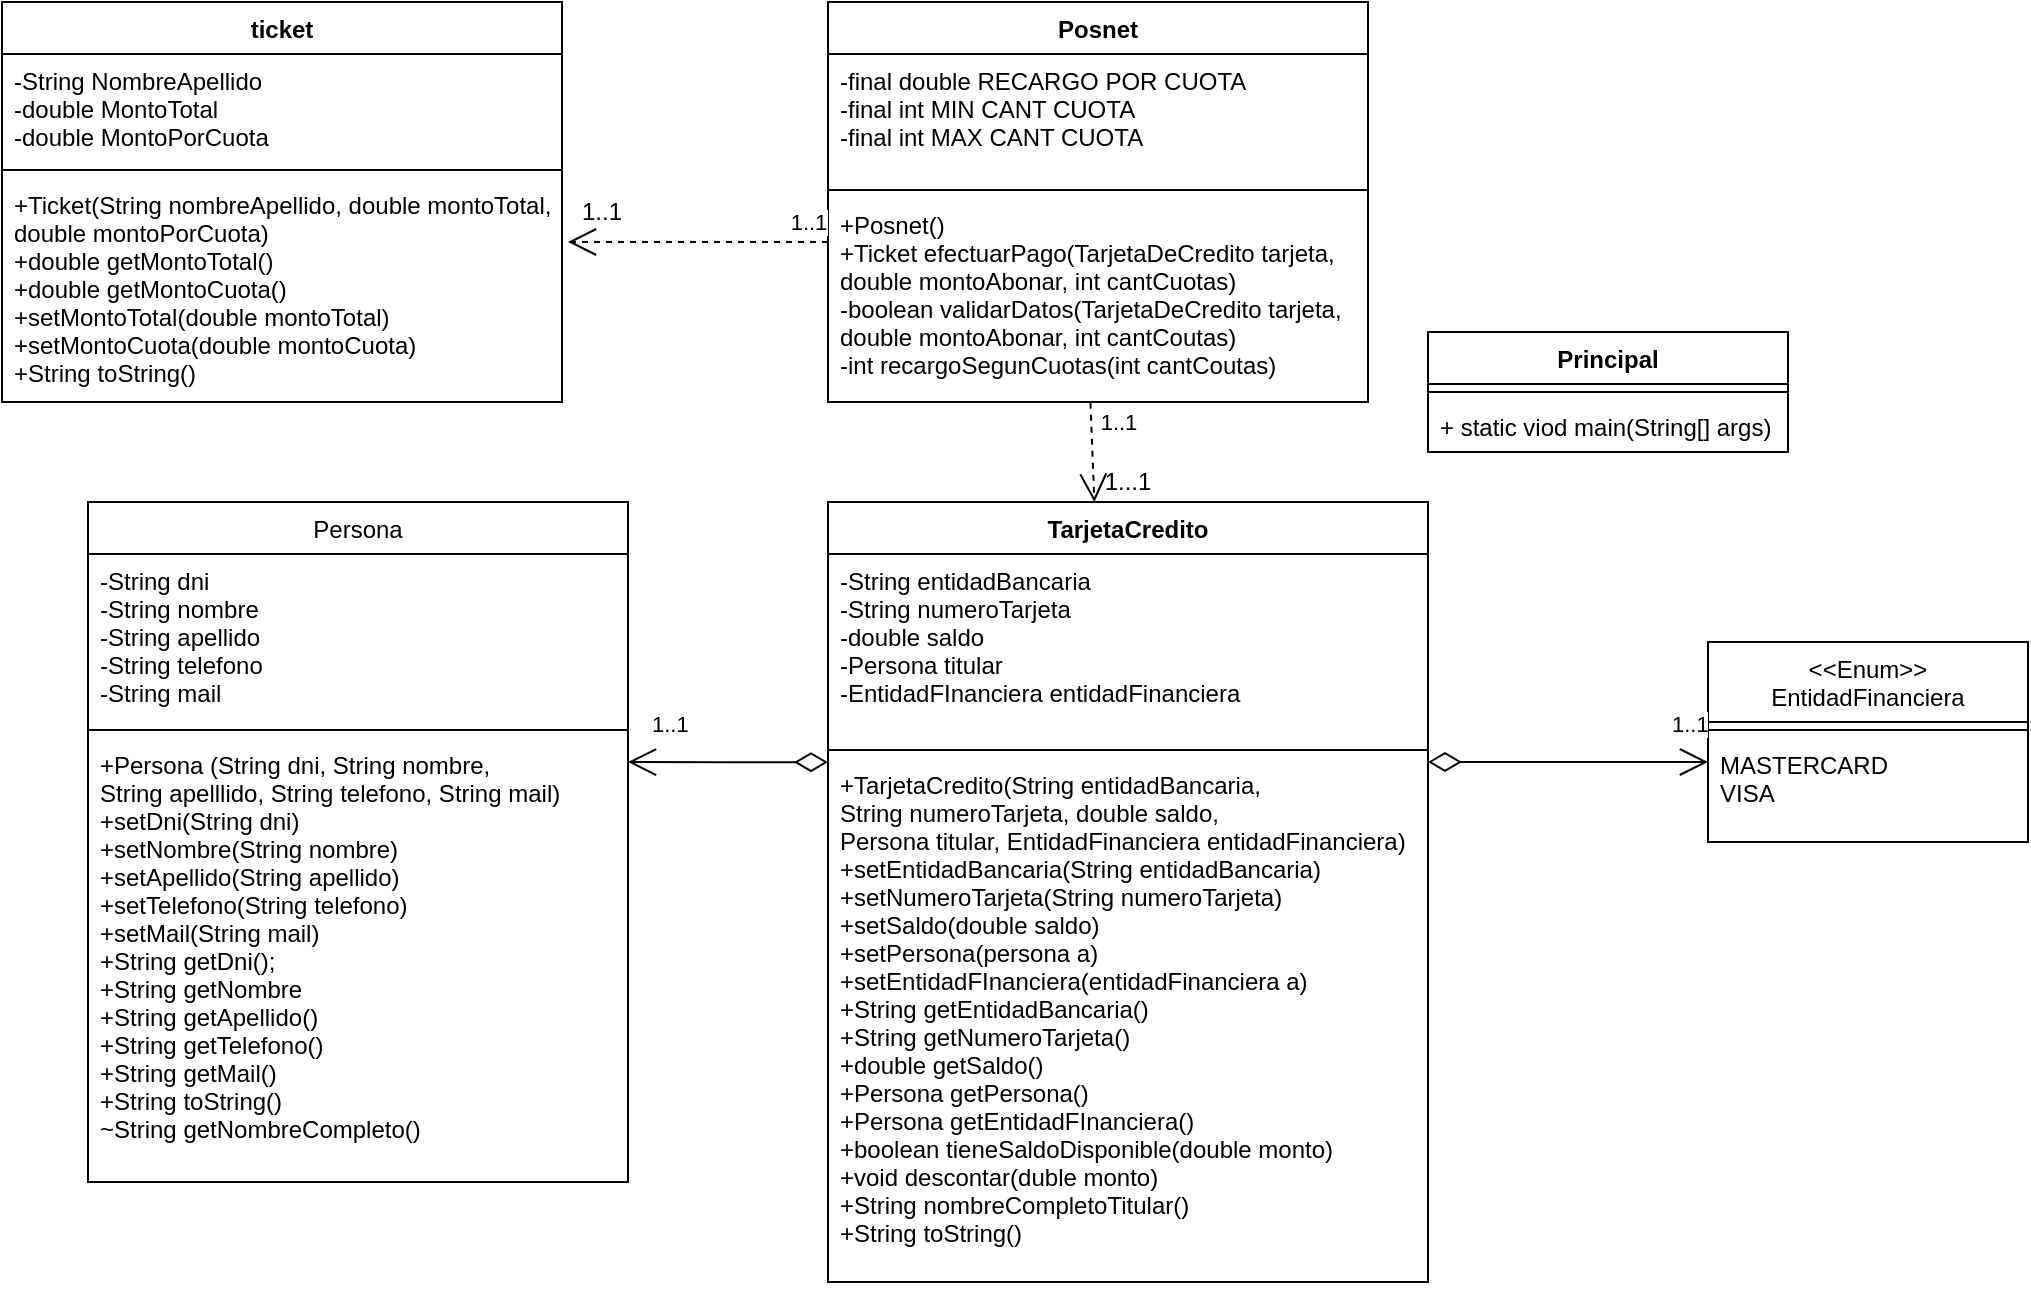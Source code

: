 <mxfile version="16.5.1" type="device"><diagram id="C5RBs43oDa-KdzZeNtuy" name="Page-1"><mxGraphModel dx="1812" dy="729" grid="1" gridSize="10" guides="1" tooltips="1" connect="1" arrows="1" fold="1" page="1" pageScale="1" pageWidth="827" pageHeight="1169" math="0" shadow="0"><root><mxCell id="WIyWlLk6GJQsqaUBKTNV-0"/><mxCell id="WIyWlLk6GJQsqaUBKTNV-1" parent="WIyWlLk6GJQsqaUBKTNV-0"/><mxCell id="zkfFHV4jXpPFQw0GAbJ--6" value="Persona" style="swimlane;fontStyle=0;align=center;verticalAlign=top;childLayout=stackLayout;horizontal=1;startSize=26;horizontalStack=0;resizeParent=1;resizeLast=0;collapsible=1;marginBottom=0;rounded=0;shadow=0;strokeWidth=1;" parent="WIyWlLk6GJQsqaUBKTNV-1" vertex="1"><mxGeometry x="-730" y="410" width="270" height="340" as="geometry"><mxRectangle x="130" y="380" width="160" height="26" as="alternateBounds"/></mxGeometry></mxCell><mxCell id="zkfFHV4jXpPFQw0GAbJ--7" value="-String dni&#10;-String nombre&#10;-String apellido&#10;-String telefono &#10;-String mail" style="text;align=left;verticalAlign=top;spacingLeft=4;spacingRight=4;overflow=hidden;rotatable=0;points=[[0,0.5],[1,0.5]];portConstraint=eastwest;" parent="zkfFHV4jXpPFQw0GAbJ--6" vertex="1"><mxGeometry y="26" width="270" height="84" as="geometry"/></mxCell><mxCell id="zkfFHV4jXpPFQw0GAbJ--9" value="" style="line;html=1;strokeWidth=1;align=left;verticalAlign=middle;spacingTop=-1;spacingLeft=3;spacingRight=3;rotatable=0;labelPosition=right;points=[];portConstraint=eastwest;" parent="zkfFHV4jXpPFQw0GAbJ--6" vertex="1"><mxGeometry y="110" width="270" height="8" as="geometry"/></mxCell><mxCell id="zkfFHV4jXpPFQw0GAbJ--11" value="+Persona (String dni, String nombre, &#10;String apelllido, String telefono, String mail)&#10;+setDni(String dni)&#10;+setNombre(String nombre)&#10;+setApellido(String apellido)&#10;+setTelefono(String telefono)&#10;+setMail(String mail)&#10;+String getDni();&#10;+String getNombre&#10;+String getApellido()&#10;+String getTelefono()&#10;+String getMail()&#10;+String toString()&#10;~String getNombreCompleto()" style="text;align=left;verticalAlign=top;spacingLeft=4;spacingRight=4;overflow=hidden;rotatable=0;points=[[0,0.5],[1,0.5]];portConstraint=eastwest;" parent="zkfFHV4jXpPFQw0GAbJ--6" vertex="1"><mxGeometry y="118" width="270" height="222" as="geometry"/></mxCell><mxCell id="zkfFHV4jXpPFQw0GAbJ--17" value="&lt;&lt;Enum&gt;&gt;&#10;EntidadFinanciera" style="swimlane;fontStyle=0;align=center;verticalAlign=top;childLayout=stackLayout;horizontal=1;startSize=40;horizontalStack=0;resizeParent=1;resizeLast=0;collapsible=1;marginBottom=0;rounded=0;shadow=0;strokeWidth=1;" parent="WIyWlLk6GJQsqaUBKTNV-1" vertex="1"><mxGeometry x="80" y="480" width="160" height="100" as="geometry"><mxRectangle x="550" y="140" width="160" height="26" as="alternateBounds"/></mxGeometry></mxCell><mxCell id="zkfFHV4jXpPFQw0GAbJ--23" value="" style="line;html=1;strokeWidth=1;align=left;verticalAlign=middle;spacingTop=-1;spacingLeft=3;spacingRight=3;rotatable=0;labelPosition=right;points=[];portConstraint=eastwest;" parent="zkfFHV4jXpPFQw0GAbJ--17" vertex="1"><mxGeometry y="40" width="160" height="8" as="geometry"/></mxCell><mxCell id="zkfFHV4jXpPFQw0GAbJ--24" value="MASTERCARD&#10;VISA" style="text;align=left;verticalAlign=top;spacingLeft=4;spacingRight=4;overflow=hidden;rotatable=0;points=[[0,0.5],[1,0.5]];portConstraint=eastwest;" parent="zkfFHV4jXpPFQw0GAbJ--17" vertex="1"><mxGeometry y="48" width="160" height="40" as="geometry"/></mxCell><mxCell id="S7YTrNPj8d0GGQSNzRYy-14" value="Posnet" style="swimlane;fontStyle=1;align=center;verticalAlign=top;childLayout=stackLayout;horizontal=1;startSize=26;horizontalStack=0;resizeParent=1;resizeParentMax=0;resizeLast=0;collapsible=1;marginBottom=0;" parent="WIyWlLk6GJQsqaUBKTNV-1" vertex="1"><mxGeometry x="-360" y="160" width="270" height="200" as="geometry"/></mxCell><mxCell id="S7YTrNPj8d0GGQSNzRYy-15" value="-final double RECARGO POR CUOTA&#10;-final int MIN CANT CUOTA&#10;-final int MAX CANT CUOTA" style="text;strokeColor=none;fillColor=none;align=left;verticalAlign=top;spacingLeft=4;spacingRight=4;overflow=hidden;rotatable=0;points=[[0,0.5],[1,0.5]];portConstraint=eastwest;" parent="S7YTrNPj8d0GGQSNzRYy-14" vertex="1"><mxGeometry y="26" width="270" height="64" as="geometry"/></mxCell><mxCell id="S7YTrNPj8d0GGQSNzRYy-16" value="" style="line;strokeWidth=1;fillColor=none;align=left;verticalAlign=middle;spacingTop=-1;spacingLeft=3;spacingRight=3;rotatable=0;labelPosition=right;points=[];portConstraint=eastwest;" parent="S7YTrNPj8d0GGQSNzRYy-14" vertex="1"><mxGeometry y="90" width="270" height="8" as="geometry"/></mxCell><mxCell id="S7YTrNPj8d0GGQSNzRYy-17" value="+Posnet()&#10;+Ticket efectuarPago(TarjetaDeCredito tarjeta,&#10;double montoAbonar, int cantCuotas)&#10;-boolean validarDatos(TarjetaDeCredito tarjeta,&#10;double montoAbonar, int cantCoutas)&#10;-int recargoSegunCuotas(int cantCoutas)" style="text;strokeColor=none;fillColor=none;align=left;verticalAlign=top;spacingLeft=4;spacingRight=4;overflow=hidden;rotatable=0;points=[[0,0.5],[1,0.5]];portConstraint=eastwest;" parent="S7YTrNPj8d0GGQSNzRYy-14" vertex="1"><mxGeometry y="98" width="270" height="102" as="geometry"/></mxCell><mxCell id="S7YTrNPj8d0GGQSNzRYy-18" value="ticket" style="swimlane;fontStyle=1;align=center;verticalAlign=top;childLayout=stackLayout;horizontal=1;startSize=26;horizontalStack=0;resizeParent=1;resizeParentMax=0;resizeLast=0;collapsible=1;marginBottom=0;" parent="WIyWlLk6GJQsqaUBKTNV-1" vertex="1"><mxGeometry x="-773" y="160" width="280" height="200" as="geometry"/></mxCell><mxCell id="S7YTrNPj8d0GGQSNzRYy-19" value="-String NombreApellido&#10;-double MontoTotal&#10;-double MontoPorCuota" style="text;strokeColor=none;fillColor=none;align=left;verticalAlign=top;spacingLeft=4;spacingRight=4;overflow=hidden;rotatable=0;points=[[0,0.5],[1,0.5]];portConstraint=eastwest;" parent="S7YTrNPj8d0GGQSNzRYy-18" vertex="1"><mxGeometry y="26" width="280" height="54" as="geometry"/></mxCell><mxCell id="S7YTrNPj8d0GGQSNzRYy-20" value="" style="line;strokeWidth=1;fillColor=none;align=left;verticalAlign=middle;spacingTop=-1;spacingLeft=3;spacingRight=3;rotatable=0;labelPosition=right;points=[];portConstraint=eastwest;" parent="S7YTrNPj8d0GGQSNzRYy-18" vertex="1"><mxGeometry y="80" width="280" height="8" as="geometry"/></mxCell><mxCell id="S7YTrNPj8d0GGQSNzRYy-21" value="+Ticket(String nombreApellido, double montoTotal, &#10;double montoPorCuota)&#10;+double getMontoTotal()&#10;+double getMontoCuota()&#10;+setMontoTotal(double montoTotal)&#10;+setMontoCuota(double montoCuota)&#10;+String toString()&#10;&#10;&#10;" style="text;strokeColor=none;fillColor=none;align=left;verticalAlign=top;spacingLeft=4;spacingRight=4;overflow=hidden;rotatable=0;points=[[0,0.5],[1,0.5]];portConstraint=eastwest;" parent="S7YTrNPj8d0GGQSNzRYy-18" vertex="1"><mxGeometry y="88" width="280" height="112" as="geometry"/></mxCell><mxCell id="S7YTrNPj8d0GGQSNzRYy-23" value="TarjetaCredito" style="swimlane;fontStyle=1;align=center;verticalAlign=top;childLayout=stackLayout;horizontal=1;startSize=26;horizontalStack=0;resizeParent=1;resizeParentMax=0;resizeLast=0;collapsible=1;marginBottom=0;" parent="WIyWlLk6GJQsqaUBKTNV-1" vertex="1"><mxGeometry x="-360" y="410" width="300" height="390" as="geometry"/></mxCell><mxCell id="S7YTrNPj8d0GGQSNzRYy-24" value="-String entidadBancaria&#10;-String numeroTarjeta&#10;-double saldo&#10;-Persona titular&#10;-EntidadFInanciera entidadFinanciera" style="text;strokeColor=none;fillColor=none;align=left;verticalAlign=top;spacingLeft=4;spacingRight=4;overflow=hidden;rotatable=0;points=[[0,0.5],[1,0.5]];portConstraint=eastwest;" parent="S7YTrNPj8d0GGQSNzRYy-23" vertex="1"><mxGeometry y="26" width="300" height="94" as="geometry"/></mxCell><mxCell id="S7YTrNPj8d0GGQSNzRYy-25" value="" style="line;strokeWidth=1;fillColor=none;align=left;verticalAlign=middle;spacingTop=-1;spacingLeft=3;spacingRight=3;rotatable=0;labelPosition=right;points=[];portConstraint=eastwest;" parent="S7YTrNPj8d0GGQSNzRYy-23" vertex="1"><mxGeometry y="120" width="300" height="8" as="geometry"/></mxCell><mxCell id="S7YTrNPj8d0GGQSNzRYy-26" value="+TarjetaCredito(String entidadBancaria, &#10;String numeroTarjeta, double saldo,&#10;Persona titular, EntidadFinanciera entidadFinanciera)&#10;+setEntidadBancaria(String entidadBancaria)&#10;+setNumeroTarjeta(String numeroTarjeta)&#10;+setSaldo(double saldo)&#10;+setPersona(persona a)&#10;+setEntidadFInanciera(entidadFinanciera a)&#10;+String getEntidadBancaria()&#10;+String getNumeroTarjeta()&#10;+double getSaldo()&#10;+Persona getPersona()&#10;+Persona getEntidadFInanciera()&#10;+boolean tieneSaldoDisponible(double monto)&#10;+void descontar(duble monto)&#10;+String nombreCompletoTitular()&#10;+String toString()&#10;" style="text;strokeColor=none;fillColor=none;align=left;verticalAlign=top;spacingLeft=4;spacingRight=4;overflow=hidden;rotatable=0;points=[[0,0.5],[1,0.5]];portConstraint=eastwest;" parent="S7YTrNPj8d0GGQSNzRYy-23" vertex="1"><mxGeometry y="128" width="300" height="262" as="geometry"/></mxCell><mxCell id="pQc_bcAWHBllxwcFh2R0-0" value="1..1" style="endArrow=open;html=1;endSize=12;startArrow=diamondThin;startSize=14;startFill=0;edgeStyle=orthogonalEdgeStyle;align=left;verticalAlign=bottom;rounded=0;entryX=1;entryY=0.054;entryDx=0;entryDy=0;entryPerimeter=0;exitX=0;exitY=0.008;exitDx=0;exitDy=0;exitPerimeter=0;" edge="1" parent="WIyWlLk6GJQsqaUBKTNV-1" source="S7YTrNPj8d0GGQSNzRYy-26" target="zkfFHV4jXpPFQw0GAbJ--11"><mxGeometry x="0.8" y="-10" relative="1" as="geometry"><mxPoint x="-430" y="540" as="sourcePoint"/><mxPoint x="-270" y="540" as="targetPoint"/><mxPoint as="offset"/></mxGeometry></mxCell><mxCell id="pQc_bcAWHBllxwcFh2R0-1" value="1..1" style="endArrow=open;html=1;endSize=12;startArrow=diamondThin;startSize=14;startFill=0;edgeStyle=orthogonalEdgeStyle;align=left;verticalAlign=bottom;rounded=0;" edge="1" parent="WIyWlLk6GJQsqaUBKTNV-1"><mxGeometry x="0.714" y="10" relative="1" as="geometry"><mxPoint x="-60" y="540" as="sourcePoint"/><mxPoint x="80" y="540" as="targetPoint"/><mxPoint as="offset"/></mxGeometry></mxCell><mxCell id="pQc_bcAWHBllxwcFh2R0-9" value="1..1" style="text;html=1;strokeColor=none;fillColor=none;align=center;verticalAlign=middle;whiteSpace=wrap;rounded=0;" vertex="1" parent="WIyWlLk6GJQsqaUBKTNV-1"><mxGeometry x="-493" y="250" width="40" height="30" as="geometry"/></mxCell><mxCell id="pQc_bcAWHBllxwcFh2R0-11" value="Principal" style="swimlane;fontStyle=1;align=center;verticalAlign=top;childLayout=stackLayout;horizontal=1;startSize=26;horizontalStack=0;resizeParent=1;resizeParentMax=0;resizeLast=0;collapsible=1;marginBottom=0;" vertex="1" parent="WIyWlLk6GJQsqaUBKTNV-1"><mxGeometry x="-60" y="325" width="180" height="60" as="geometry"/></mxCell><mxCell id="pQc_bcAWHBllxwcFh2R0-13" value="" style="line;strokeWidth=1;fillColor=none;align=left;verticalAlign=middle;spacingTop=-1;spacingLeft=3;spacingRight=3;rotatable=0;labelPosition=right;points=[];portConstraint=eastwest;" vertex="1" parent="pQc_bcAWHBllxwcFh2R0-11"><mxGeometry y="26" width="180" height="8" as="geometry"/></mxCell><mxCell id="pQc_bcAWHBllxwcFh2R0-14" value="+ static viod main(String[] args)" style="text;strokeColor=none;fillColor=none;align=left;verticalAlign=top;spacingLeft=4;spacingRight=4;overflow=hidden;rotatable=0;points=[[0,0.5],[1,0.5]];portConstraint=eastwest;" vertex="1" parent="pQc_bcAWHBllxwcFh2R0-11"><mxGeometry y="34" width="180" height="26" as="geometry"/></mxCell><mxCell id="pQc_bcAWHBllxwcFh2R0-15" value="1..1" style="endArrow=open;endSize=12;dashed=1;html=1;rounded=0;exitX=0.486;exitY=1.004;exitDx=0;exitDy=0;exitPerimeter=0;entryX=0.444;entryY=0;entryDx=0;entryDy=0;entryPerimeter=0;" edge="1" parent="WIyWlLk6GJQsqaUBKTNV-1" source="S7YTrNPj8d0GGQSNzRYy-17" target="S7YTrNPj8d0GGQSNzRYy-23"><mxGeometry x="-0.605" y="13" width="160" relative="1" as="geometry"><mxPoint x="-430" y="390" as="sourcePoint"/><mxPoint x="-270" y="390" as="targetPoint"/><mxPoint as="offset"/></mxGeometry></mxCell><mxCell id="pQc_bcAWHBllxwcFh2R0-16" value="1..1" style="endArrow=open;endSize=12;dashed=1;html=1;rounded=0;" edge="1" parent="WIyWlLk6GJQsqaUBKTNV-1"><mxGeometry x="-0.846" y="-10" width="160" relative="1" as="geometry"><mxPoint x="-360" y="280" as="sourcePoint"/><mxPoint x="-490" y="280" as="targetPoint"/><mxPoint as="offset"/></mxGeometry></mxCell><mxCell id="pQc_bcAWHBllxwcFh2R0-17" value="1...1" style="text;html=1;strokeColor=none;fillColor=none;align=center;verticalAlign=middle;whiteSpace=wrap;rounded=0;" vertex="1" parent="WIyWlLk6GJQsqaUBKTNV-1"><mxGeometry x="-225" y="385" width="30" height="30" as="geometry"/></mxCell></root></mxGraphModel></diagram></mxfile>